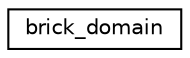 digraph "Graphical Class Hierarchy"
{
  edge [fontname="Helvetica",fontsize="10",labelfontname="Helvetica",labelfontsize="10"];
  node [fontname="Helvetica",fontsize="10",shape=record];
  rankdir="LR";
  Node0 [label="brick_domain",height=0.2,width=0.4,color="black", fillcolor="white", style="filled",URL="$da/daf/classbrick__domain.html"];
}

